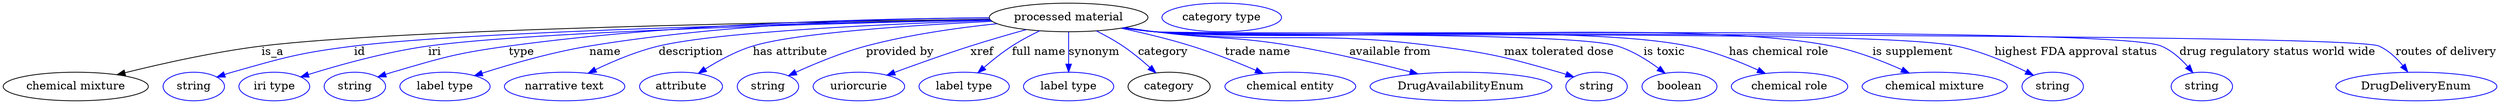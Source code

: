 digraph {
	graph [bb="0,0,3122,123"];
	node [label="\N"];
	"processed material"	[height=0.5,
		label="processed material",
		pos="1333,105",
		width=2.7623];
	"chemical mixture"	[height=0.5,
		pos="90.992,18",
		width=2.5276];
	"processed material" -> "chemical mixture"	[label=is_a,
		lp="336.99,61.5",
		pos="e,142.6,32.882 1234.1,102.81 1015.6,99.815 497.11,90.606 322.99,69 264.52,61.744 198.98,46.992 152.51,35.383"];
	id	[color=blue,
		height=0.5,
		label=string,
		pos="237.99,18",
		width=1.0652];
	"processed material" -> id	[color=blue,
		label=id,
		lp="445.99,61.5",
		pos="e,266.99,29.941 1234.3,102.29 1035,98.494 590.2,88.12 438.99,69 369.98,60.273 352.92,54.984 285.99,36 282.89,35.119 279.69,34.144 \
276.5,33.12",
		style=solid];
	iri	[color=blue,
		height=0.5,
		label="iri type",
		pos="338.99,18",
		width=1.2277];
	"processed material" -> iri	[color=blue,
		label=iri,
		lp="539.99,61.5",
		pos="e,371.99,30.037 1234.8,102.03 1051.7,97.985 664.86,87.505 531.99,69 479.44,61.681 420.62,45.197 381.88,33.15",
		style=solid];
	type	[color=blue,
		height=0.5,
		label=string,
		pos="439.99,18",
		width=1.0652];
	"processed material" -> type	[color=blue,
		label=type,
		lp="647.99,61.5",
		pos="e,468.64,29.996 1233.5,104.46 1097.2,103.85 844.9,98.316 631.99,69 566.52,59.985 550.41,54.609 486.99,36 484.09,35.148 481.1,34.213 \
478.11,33.232",
		style=solid];
	name	[color=blue,
		height=0.5,
		label="label type",
		pos="552.99,18",
		width=1.5707];
	"processed material" -> name	[color=blue,
		label=name,
		lp="752.99,61.5",
		pos="e,590.05,31.793 1233.5,104.64 1113.9,103.93 907.46,97.982 732.99,69 686.93,61.349 635.75,46.49 599.78,34.951",
		style=solid];
	description	[color=blue,
		height=0.5,
		label="narrative text",
		pos="702.99,18",
		width=2.0943];
	"processed material" -> description	[color=blue,
		label=description,
		lp="859.49,61.5",
		pos="e,732.07,34.83 1235.7,101.29 1109.1,97.089 895.38,87.49 818.99,69 791.95,62.454 763.22,50.116 741.12,39.334",
		style=solid];
	"has attribute"	[color=blue,
		height=0.5,
		label=attribute,
		pos="847.99,18",
		width=1.4443];
	"processed material" -> "has attribute"	[color=blue,
		label="has attribute",
		lp="983.99,61.5",
		pos="e,869.48,34.526 1236.8,100.15 1137.9,95.356 990.98,85.7 936.99,69 916.13,62.548 894.74,50.728 878.16,40.2",
		style=solid];
	"provided by"	[color=blue,
		height=0.5,
		label=string,
		pos="955.99,18",
		width=1.0652];
	"processed material" -> "provided by"	[color=blue,
		label="provided by",
		lp="1121.5,61.5",
		pos="e,981.73,31.672 1243.5,97.155 1194.3,92.033 1132.6,83.357 1079,69 1048.3,60.792 1015.1,46.945 990.86,35.902",
		style=solid];
	xref	[color=blue,
		height=0.5,
		label=uriorcurie,
		pos="1070,18",
		width=1.5887];
	"processed material" -> xref	[color=blue,
		label=xref,
		lp="1224.5,61.5",
		pos="e,1105.2,32.284 1279.8,89.685 1258,83.622 1232.7,76.284 1210,69 1177.9,58.723 1142.2,45.934 1114.8,35.862",
		style=solid];
	"full name"	[color=blue,
		height=0.5,
		label="label type",
		pos="1202,18",
		width=1.5707];
	"processed material" -> "full name"	[color=blue,
		label="full name",
		lp="1295.5,61.5",
		pos="e,1219.2,35.265 1296.7,88.149 1285.3,82.629 1272.8,76.04 1262,69 1249.8,61.05 1237.2,50.952 1226.8,41.916",
		style=solid];
	synonym	[color=blue,
		height=0.5,
		label="label type",
		pos="1333,18",
		width=1.5707];
	"processed material" -> synonym	[color=blue,
		label=synonym,
		lp="1365,61.5",
		pos="e,1333,36.175 1333,86.799 1333,75.163 1333,59.548 1333,46.237",
		style=solid];
	category	[height=0.5,
		pos="1459,18",
		width=1.4263];
	"processed material" -> category	[color=blue,
		label=category,
		lp="1451.5,61.5",
		pos="e,1442.3,35.225 1367.8,88.076 1378.7,82.552 1390.6,75.979 1401,69 1412.7,61.081 1424.7,51.095 1434.8,42.133",
		style=solid];
	"trade name"	[color=blue,
		height=0.5,
		label="chemical entity",
		pos="1610,18",
		width=2.2748];
	"processed material" -> "trade name"	[color=blue,
		label="trade name",
		lp="1570,61.5",
		pos="e,1576.3,34.414 1398.8,91.504 1426.3,85.645 1458.5,77.968 1487,69 1514.1,60.458 1543.7,48.523 1567.1,38.455",
		style=solid];
	"available from"	[color=blue,
		height=0.5,
		label=DrugAvailabilityEnum,
		pos="1824,18",
		width=3.1594];
	"processed material" -> "available from"	[color=blue,
		label="available from",
		lp="1736.5,61.5",
		pos="e,1770.3,33.918 1403.8,92.306 1416.2,90.417 1428.9,88.57 1441,87 1518.1,76.952 1538.4,82.073 1615,69 1664.3,60.596 1719.2,47.297 \
1760.4,36.527",
		style=solid];
	"max tolerated dose"	[color=blue,
		height=0.5,
		label=string,
		pos="1994,18",
		width=1.0652];
	"processed material" -> "max tolerated dose"	[color=blue,
		label="max tolerated dose",
		lp="1948,61.5",
		pos="e,1965.4,30.061 1402,92.036 1414.9,90.108 1428.3,88.316 1441,87 1596.4,70.833 1637.1,89.328 1792,69 1861.8,59.834 1879.3,55.357 \
1947,36 1949.9,35.168 1952.9,34.248 1955.9,33.278",
		style=solid];
	"is toxic"	[color=blue,
		height=0.5,
		label=boolean,
		pos="2097,18",
		width=1.2999];
	"processed material" -> "is toxic"	[color=blue,
		label="is toxic",
		lp="2079,61.5",
		pos="e,2079.1,34.908 1401.4,91.912 1414.5,89.971 1428.1,88.206 1441,87 1505.2,80.975 1959.5,88.452 2021,69 2039.2,63.239 2057.2,51.767 \
2071,41.263",
		style=solid];
	"has chemical role"	[color=blue,
		height=0.5,
		label="chemical role",
		pos="2235,18",
		width=2.022];
	"processed material" -> "has chemical role"	[color=blue,
		label="has chemical role",
		lp="2221.5,61.5",
		pos="e,2204.9,34.451 1401.4,91.87 1414.5,89.932 1428.1,88.18 1441,87 1588.9,73.426 1963.5,98.844 2109,69 2139.1,62.82 2171.3,49.924 2195.6,\
38.777",
		style=solid];
	"is supplement"	[color=blue,
		height=0.5,
		label="chemical mixture",
		pos="2417,18",
		width=2.5276];
	"processed material" -> "is supplement"	[color=blue,
		label="is supplement",
		lp="2389.5,61.5",
		pos="e,2385.1,34.988 1401.1,91.853 1414.3,89.904 1428,88.152 1441,87 1628.5,70.325 2103.3,105.57 2288,69 2318.5,62.959 2351.1,50.241 \
2376,39.144",
		style=solid];
	"highest FDA approval status"	[color=blue,
		height=0.5,
		label=string,
		pos="2564,18",
		width=1.0652];
	"processed material" -> "highest FDA approval status"	[color=blue,
		label="highest FDA approval status",
		lp="2594.5,61.5",
		pos="e,2540,32.159 1401.1,91.819 1414.3,89.873 1428,88.13 1441,87 1552,77.311 2334.9,91.839 2444,69 2474.7,62.578 2507.4,48.411 2530.9,\
36.79",
		style=solid];
	"drug regulatory status world wide"	[color=blue,
		height=0.5,
		label=string,
		pos="2752,18",
		width=1.0652];
	"processed material" -> "drug regulatory status world wide"	[color=blue,
		label="drug regulatory status world wide",
		lp="2847,61.5",
		pos="e,2740.7,35.393 1400.8,91.823 1414.1,89.863 1427.9,88.115 1441,87 1510.7,81.042 2636.4,95.932 2701,69 2714,63.58 2725.5,53.121 2734.3,\
43.164",
		style=solid];
	"routes of delivery"	[color=blue,
		height=0.5,
		label=DrugDeliveryEnum,
		pos="3021,18",
		width=2.7984];
	"processed material" -> "routes of delivery"	[color=blue,
		label="routes of delivery",
		lp="3058.5,61.5",
		pos="e,3010.2,36.362 1400.8,91.797 1414.1,89.839 1427.9,88.098 1441,87 1483.4,83.43 2935,86.132 2974,69 2985.8,63.81 2996,54.065 3003.9,\
44.547",
		style=solid];
	"named thing_category"	[color=blue,
		height=0.5,
		label="category type",
		pos="1525,105",
		width=2.0762];
}
